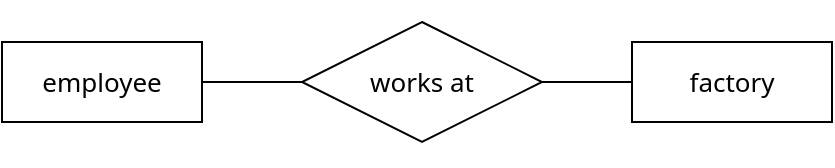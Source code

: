 <mxfile version="15.5.2" type="device"><diagram id="mmsHz0f96N0xRhlXWRxk" name="Page-1"><mxGraphModel dx="1422" dy="657" grid="1" gridSize="10" guides="1" tooltips="1" connect="1" arrows="1" fold="1" page="1" pageScale="1" pageWidth="850" pageHeight="1100" math="0" shadow="0"><root><mxCell id="0"/><mxCell id="1" parent="0"/><mxCell id="qEdGZAPbmVhA0S-P04zX-8" value="" style="rounded=0;whiteSpace=wrap;html=1;fontFamily=Noto Sans;fontSource=https%3A%2F%2Ffonts.googleapis.com%2Fcss%3Ffamily%3DNoto%2BSans;strokeColor=none;fillColor=none;" vertex="1" parent="1"><mxGeometry x="253.5" y="19" width="30" height="20" as="geometry"/></mxCell><mxCell id="qEdGZAPbmVhA0S-P04zX-9" value="" style="rounded=0;whiteSpace=wrap;html=1;fontFamily=Noto Sans;fontSource=https%3A%2F%2Ffonts.googleapis.com%2Fcss%3Ffamily%3DNoto%2BSans;strokeColor=none;fillColor=none;" vertex="1" parent="1"><mxGeometry x="256.5" y="82" width="30" height="20" as="geometry"/></mxCell><mxCell id="qEdGZAPbmVhA0S-P04zX-1" value="employee" style="whiteSpace=wrap;html=1;align=center;fontSize=13;fontFamily=Noto Sans;fontSource=https%3A%2F%2Ffonts.googleapis.com%2Fcss%3Ffamily%3DNoto%2BSans;" vertex="1" parent="1"><mxGeometry x="60" y="40" width="100" height="40" as="geometry"/></mxCell><mxCell id="qEdGZAPbmVhA0S-P04zX-2" value="works at" style="shape=rhombus;perimeter=rhombusPerimeter;whiteSpace=wrap;html=1;align=center;fontSize=13;fontFamily=Noto Sans;fontSource=https%3A%2F%2Ffonts.googleapis.com%2Fcss%3Ffamily%3DNoto%2BSans;" vertex="1" parent="1"><mxGeometry x="210" y="30" width="120" height="60" as="geometry"/></mxCell><mxCell id="qEdGZAPbmVhA0S-P04zX-3" value="factory" style="whiteSpace=wrap;html=1;align=center;fontSize=13;fontFamily=Noto Sans;fontSource=https%3A%2F%2Ffonts.googleapis.com%2Fcss%3Ffamily%3DNoto%2BSans;" vertex="1" parent="1"><mxGeometry x="375" y="40" width="100" height="40" as="geometry"/></mxCell><mxCell id="qEdGZAPbmVhA0S-P04zX-4" value="" style="endArrow=none;html=1;rounded=0;exitX=1;exitY=0.5;exitDx=0;exitDy=0;entryX=0;entryY=0.5;entryDx=0;entryDy=0;fontSize=13;fontFamily=Noto Sans;fontSource=https%3A%2F%2Ffonts.googleapis.com%2Fcss%3Ffamily%3DNoto%2BSans;" edge="1" parent="1" source="qEdGZAPbmVhA0S-P04zX-1" target="qEdGZAPbmVhA0S-P04zX-2"><mxGeometry relative="1" as="geometry"><mxPoint x="340" y="300" as="sourcePoint"/><mxPoint x="500" y="300" as="targetPoint"/></mxGeometry></mxCell><mxCell id="qEdGZAPbmVhA0S-P04zX-6" value="" style="endArrow=none;html=1;rounded=0;exitX=0;exitY=0.5;exitDx=0;exitDy=0;fontSize=13;fontFamily=Noto Sans;fontSource=https%3A%2F%2Ffonts.googleapis.com%2Fcss%3Ffamily%3DNoto%2BSans;entryX=1;entryY=0.5;entryDx=0;entryDy=0;" edge="1" parent="1" source="qEdGZAPbmVhA0S-P04zX-3" target="qEdGZAPbmVhA0S-P04zX-2"><mxGeometry relative="1" as="geometry"><mxPoint x="340" y="300" as="sourcePoint"/><mxPoint x="250" y="380" as="targetPoint"/></mxGeometry></mxCell></root></mxGraphModel></diagram></mxfile>